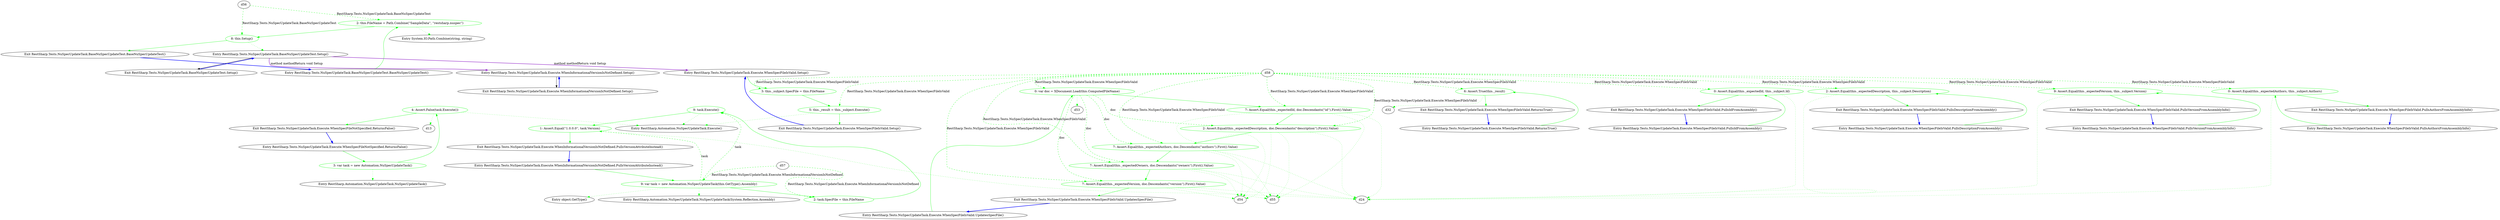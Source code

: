 digraph  {
d1 [cluster="RestSharp.Tests.NuSpecUpdateTask.BaseNuSpecUpdateTest.BaseNuSpecUpdateTest()", color=green, community=0, label="2: this.FileName = Path.Combine(''SampleData'', ''restsharp.nuspec'')", span="24-24"];
d4 [cluster="System.IO.Path.Combine(string, string)", label="Entry System.IO.Path.Combine(string, string)", span="0-0"];
d2 [cluster="RestSharp.Tests.NuSpecUpdateTask.BaseNuSpecUpdateTest.BaseNuSpecUpdateTest()", color=green, community=0, label="8: this.Setup()", span="25-25"];
d0 [cluster="RestSharp.Tests.NuSpecUpdateTask.BaseNuSpecUpdateTest.BaseNuSpecUpdateTest()", label="Entry RestSharp.Tests.NuSpecUpdateTask.BaseNuSpecUpdateTest.BaseNuSpecUpdateTest()", span="22-22"];
d3 [cluster="RestSharp.Tests.NuSpecUpdateTask.BaseNuSpecUpdateTest.BaseNuSpecUpdateTest()", label="Exit RestSharp.Tests.NuSpecUpdateTask.BaseNuSpecUpdateTest.BaseNuSpecUpdateTest()", span="22-22"];
d5 [cluster="RestSharp.Tests.NuSpecUpdateTask.BaseNuSpecUpdateTest.Setup()", label="Entry RestSharp.Tests.NuSpecUpdateTask.BaseNuSpecUpdateTest.Setup()", span="28-28"];
d8 [cluster="RestSharp.Tests.NuSpecUpdateTask.Execute.WhenSpecFileNotSpecified.ReturnsFalse()", color=green, community=0, label="3: var task = new Automation.NuSpecUpdateTask()", span="38-38"];
d9 [cluster="RestSharp.Tests.NuSpecUpdateTask.Execute.WhenSpecFileNotSpecified.ReturnsFalse()", color=green, community=0, label="4: Assert.False(task.Execute())", span="39-39"];
d11 [cluster="RestSharp.Automation.NuSpecUpdateTask.NuSpecUpdateTask()", label="Entry RestSharp.Automation.NuSpecUpdateTask.NuSpecUpdateTask()", span="24-24"];
d7 [cluster="RestSharp.Tests.NuSpecUpdateTask.Execute.WhenSpecFileNotSpecified.ReturnsFalse()", label="Entry RestSharp.Tests.NuSpecUpdateTask.Execute.WhenSpecFileNotSpecified.ReturnsFalse()", span="36-36"];
d10 [cluster="RestSharp.Tests.NuSpecUpdateTask.Execute.WhenSpecFileNotSpecified.ReturnsFalse()", label="Exit RestSharp.Tests.NuSpecUpdateTask.Execute.WhenSpecFileNotSpecified.ReturnsFalse()", span="36-36"];
d12 [cluster="RestSharp.Automation.NuSpecUpdateTask.Execute()", label="Entry RestSharp.Automation.NuSpecUpdateTask.Execute()", span="35-35"];
d17 [cluster="RestSharp.Tests.NuSpecUpdateTask.Execute.WhenInformationalVersionIsNotDefined.PullsVersionAttributeInstead()", color=green, community=0, label="9: var task = new Automation.NuSpecUpdateTask(this.GetType().Assembly)", span="50-50"];
d22 [cluster="RestSharp.Automation.NuSpecUpdateTask.NuSpecUpdateTask(System.Reflection.Assembly)", label="Entry RestSharp.Automation.NuSpecUpdateTask.NuSpecUpdateTask(System.Reflection.Assembly)", span="29-29"];
d18 [cluster="RestSharp.Tests.NuSpecUpdateTask.Execute.WhenInformationalVersionIsNotDefined.PullsVersionAttributeInstead()", color=green, community=0, label="2: task.SpecFile = this.FileName", span="51-51"];
d19 [cluster="RestSharp.Tests.NuSpecUpdateTask.Execute.WhenInformationalVersionIsNotDefined.PullsVersionAttributeInstead()", color=green, community=0, label="9: task.Execute()", span="52-52"];
d20 [cluster="RestSharp.Tests.NuSpecUpdateTask.Execute.WhenInformationalVersionIsNotDefined.PullsVersionAttributeInstead()", color=green, community=0, label="1: Assert.Equal(''1.0.0.0'', task.Version)", span="54-54"];
d23 [cluster="object.GetType()", label="Entry object.GetType()", span="0-0"];
d16 [cluster="RestSharp.Tests.NuSpecUpdateTask.Execute.WhenInformationalVersionIsNotDefined.PullsVersionAttributeInstead()", label="Entry RestSharp.Tests.NuSpecUpdateTask.Execute.WhenInformationalVersionIsNotDefined.PullsVersionAttributeInstead()", span="48-48"];
d21 [cluster="RestSharp.Tests.NuSpecUpdateTask.Execute.WhenInformationalVersionIsNotDefined.PullsVersionAttributeInstead()", label="Exit RestSharp.Tests.NuSpecUpdateTask.Execute.WhenInformationalVersionIsNotDefined.PullsVersionAttributeInstead()", span="48-48"];
d26 [cluster="RestSharp.Tests.NuSpecUpdateTask.Execute.WhenSpecFileIsValid.Setup()", color=green, community=0, label="3: this._subject.SpecFile = this.FileName", span="71-71"];
d27 [cluster="RestSharp.Tests.NuSpecUpdateTask.Execute.WhenSpecFileIsValid.Setup()", color=green, community=0, label="5: this._result = this._subject.Execute()", span="72-72"];
d25 [cluster="RestSharp.Tests.NuSpecUpdateTask.Execute.WhenSpecFileIsValid.Setup()", label="Entry RestSharp.Tests.NuSpecUpdateTask.Execute.WhenSpecFileIsValid.Setup()", span="69-69"];
d28 [cluster="RestSharp.Tests.NuSpecUpdateTask.Execute.WhenSpecFileIsValid.Setup()", label="Exit RestSharp.Tests.NuSpecUpdateTask.Execute.WhenSpecFileIsValid.Setup()", span="69-69"];
d30 [cluster="RestSharp.Tests.NuSpecUpdateTask.Execute.WhenSpecFileIsValid.ReturnsTrue()", color=green, community=0, label="6: Assert.True(this._result)", span="78-78"];
d31 [cluster="RestSharp.Tests.NuSpecUpdateTask.Execute.WhenSpecFileIsValid.ReturnsTrue()", label="Exit RestSharp.Tests.NuSpecUpdateTask.Execute.WhenSpecFileIsValid.ReturnsTrue()", span="76-76"];
d29 [cluster="RestSharp.Tests.NuSpecUpdateTask.Execute.WhenSpecFileIsValid.ReturnsTrue()", label="Entry RestSharp.Tests.NuSpecUpdateTask.Execute.WhenSpecFileIsValid.ReturnsTrue()", span="76-76"];
d34 [cluster="RestSharp.Tests.NuSpecUpdateTask.Execute.WhenSpecFileIsValid.PullsIdFromAssembly()", color=green, community=0, label="0: Assert.Equal(this._expectedId, this._subject.Id)", span="84-84"];
d35 [cluster="RestSharp.Tests.NuSpecUpdateTask.Execute.WhenSpecFileIsValid.PullsIdFromAssembly()", label="Exit RestSharp.Tests.NuSpecUpdateTask.Execute.WhenSpecFileIsValid.PullsIdFromAssembly()", span="82-82"];
d33 [cluster="RestSharp.Tests.NuSpecUpdateTask.Execute.WhenSpecFileIsValid.PullsIdFromAssembly()", label="Entry RestSharp.Tests.NuSpecUpdateTask.Execute.WhenSpecFileIsValid.PullsIdFromAssembly()", span="82-82"];
d37 [cluster="RestSharp.Tests.NuSpecUpdateTask.Execute.WhenSpecFileIsValid.PullsDescriptionFromAssembly()", color=green, community=0, label="2: Assert.Equal(this._expectedDescription, this._subject.Description)", span="90-90"];
d38 [cluster="RestSharp.Tests.NuSpecUpdateTask.Execute.WhenSpecFileIsValid.PullsDescriptionFromAssembly()", label="Exit RestSharp.Tests.NuSpecUpdateTask.Execute.WhenSpecFileIsValid.PullsDescriptionFromAssembly()", span="88-88"];
d36 [cluster="RestSharp.Tests.NuSpecUpdateTask.Execute.WhenSpecFileIsValid.PullsDescriptionFromAssembly()", label="Entry RestSharp.Tests.NuSpecUpdateTask.Execute.WhenSpecFileIsValid.PullsDescriptionFromAssembly()", span="88-88"];
d40 [cluster="RestSharp.Tests.NuSpecUpdateTask.Execute.WhenSpecFileIsValid.PullsVersionFromAssemblyInfo()", color=green, community=0, label="9: Assert.Equal(this._expectedVersion, this._subject.Version)", span="96-96"];
d41 [cluster="RestSharp.Tests.NuSpecUpdateTask.Execute.WhenSpecFileIsValid.PullsVersionFromAssemblyInfo()", label="Exit RestSharp.Tests.NuSpecUpdateTask.Execute.WhenSpecFileIsValid.PullsVersionFromAssemblyInfo()", span="94-94"];
d39 [cluster="RestSharp.Tests.NuSpecUpdateTask.Execute.WhenSpecFileIsValid.PullsVersionFromAssemblyInfo()", label="Entry RestSharp.Tests.NuSpecUpdateTask.Execute.WhenSpecFileIsValid.PullsVersionFromAssemblyInfo()", span="94-94"];
d43 [cluster="RestSharp.Tests.NuSpecUpdateTask.Execute.WhenSpecFileIsValid.PullsAuthorsFromAssemblyInfo()", color=green, community=0, label="0: Assert.Equal(this._expectedAuthors, this._subject.Authors)", span="102-102"];
d44 [cluster="RestSharp.Tests.NuSpecUpdateTask.Execute.WhenSpecFileIsValid.PullsAuthorsFromAssemblyInfo()", label="Exit RestSharp.Tests.NuSpecUpdateTask.Execute.WhenSpecFileIsValid.PullsAuthorsFromAssemblyInfo()", span="100-100"];
d42 [cluster="RestSharp.Tests.NuSpecUpdateTask.Execute.WhenSpecFileIsValid.PullsAuthorsFromAssemblyInfo()", label="Entry RestSharp.Tests.NuSpecUpdateTask.Execute.WhenSpecFileIsValid.PullsAuthorsFromAssemblyInfo()", span="100-100"];
d46 [cluster="RestSharp.Tests.NuSpecUpdateTask.Execute.WhenSpecFileIsValid.UpdatesSpecFile()", color=green, community=0, label="0: var doc = XDocument.Load(this.ComputedFileName)", span="108-108"];
d47 [cluster="RestSharp.Tests.NuSpecUpdateTask.Execute.WhenSpecFileIsValid.UpdatesSpecFile()", color=green, community=0, label="7: Assert.Equal(this._expectedId, doc.Descendants(''id'').First().Value)", span="109-109"];
d48 [cluster="RestSharp.Tests.NuSpecUpdateTask.Execute.WhenSpecFileIsValid.UpdatesSpecFile()", color=green, community=0, label="2: Assert.Equal(this._expectedDescription, doc.Descendants(''description'').First().Value)", span="110-110"];
d49 [cluster="RestSharp.Tests.NuSpecUpdateTask.Execute.WhenSpecFileIsValid.UpdatesSpecFile()", color=green, community=0, label="7: Assert.Equal(this._expectedAuthors, doc.Descendants(''authors'').First().Value)", span="111-111"];
d50 [cluster="RestSharp.Tests.NuSpecUpdateTask.Execute.WhenSpecFileIsValid.UpdatesSpecFile()", color=green, community=0, label="7: Assert.Equal(this._expectedOwners, doc.Descendants(''owners'').First().Value)", span="112-112"];
d51 [cluster="RestSharp.Tests.NuSpecUpdateTask.Execute.WhenSpecFileIsValid.UpdatesSpecFile()", color=green, community=0, label="7: Assert.Equal(this._expectedVersion, doc.Descendants(''version'').First().Value)", span="113-113"];
d45 [cluster="RestSharp.Tests.NuSpecUpdateTask.Execute.WhenSpecFileIsValid.UpdatesSpecFile()", label="Entry RestSharp.Tests.NuSpecUpdateTask.Execute.WhenSpecFileIsValid.UpdatesSpecFile()", span="106-106"];
d52 [cluster="RestSharp.Tests.NuSpecUpdateTask.Execute.WhenSpecFileIsValid.UpdatesSpecFile()", label="Exit RestSharp.Tests.NuSpecUpdateTask.Execute.WhenSpecFileIsValid.UpdatesSpecFile()", span="106-106"];
d6 [cluster="RestSharp.Tests.NuSpecUpdateTask.BaseNuSpecUpdateTest.Setup()", label="Exit RestSharp.Tests.NuSpecUpdateTask.BaseNuSpecUpdateTest.Setup()", span="28-28"];
d14 [cluster="RestSharp.Tests.NuSpecUpdateTask.Execute.WhenInformationalVersionIsNotDefined.Setup()", label="Entry RestSharp.Tests.NuSpecUpdateTask.Execute.WhenInformationalVersionIsNotDefined.Setup()", span="45-45"];
d15 [cluster="RestSharp.Tests.NuSpecUpdateTask.Execute.WhenInformationalVersionIsNotDefined.Setup()", label="Exit RestSharp.Tests.NuSpecUpdateTask.Execute.WhenInformationalVersionIsNotDefined.Setup()", span="45-45"];
d13;
d24;
d32;
d53;
d54;
d55;
d56;
d57;
d58;
d1 -> d4  [color=green, key=2, style=dotted];
d1 -> d2  [color=green, key=0, style=solid];
d2 -> d3  [color=green, key=0, style=solid];
d2 -> d5  [color=green, key=2, style=dotted];
d0 -> d1  [color=green, key=0, style=solid];
d3 -> d0  [color=blue, key=0, style=bold];
d5 -> d25  [color=darkorchid, key=3, label="method methodReturn void Setup", style=bold];
d5 -> d6  [key=0, style=solid];
d5 -> d14  [color=darkorchid, key=3, label="method methodReturn void Setup", style=bold];
d8 -> d9  [color=green, key=0, style=solid];
d8 -> d11  [color=green, key=2, style=dotted];
d9 -> d10  [color=green, key=0, style=solid];
d9 -> d12  [color=green, key=2, style=dotted];
d9 -> d13  [color=green, key=2, style=dotted];
d7 -> d8  [color=green, key=0, style=solid];
d10 -> d7  [color=blue, key=0, style=bold];
d17 -> d22  [color=green, key=2, style=dotted];
d17 -> d18  [color=green, key=0, style=solid];
d17 -> d19  [color=green, key=1, label=task, style=dashed];
d17 -> d20  [color=green, key=1, label=task, style=dashed];
d17 -> d23  [color=green, key=2, style=dotted];
d18 -> d19  [color=green, key=0, style=solid];
d19 -> d20  [color=green, key=0, style=solid];
d19 -> d12  [color=green, key=2, style=dotted];
d20 -> d21  [color=green, key=0, style=solid];
d20 -> d24  [color=green, key=2, style=dotted];
d16 -> d17  [color=green, key=0, style=solid];
d21 -> d16  [color=blue, key=0, style=bold];
d26 -> d27  [color=green, key=0, style=solid];
d27 -> d28  [color=green, key=0, style=solid];
d27 -> d12  [color=green, key=2, style=dotted];
d25 -> d26  [color=green, key=0, style=solid];
d28 -> d25  [color=blue, key=0, style=bold];
d30 -> d31  [color=green, key=0, style=solid];
d30 -> d32  [color=green, key=2, style=dotted];
d31 -> d29  [color=blue, key=0, style=bold];
d29 -> d30  [color=green, key=0, style=solid];
d34 -> d35  [color=green, key=0, style=solid];
d34 -> d24  [color=green, key=2, style=dotted];
d35 -> d33  [color=blue, key=0, style=bold];
d33 -> d34  [color=green, key=0, style=solid];
d37 -> d38  [color=green, key=0, style=solid];
d37 -> d24  [color=green, key=2, style=dotted];
d38 -> d36  [color=blue, key=0, style=bold];
d36 -> d37  [color=green, key=0, style=solid];
d40 -> d41  [color=green, key=0, style=solid];
d40 -> d24  [color=green, key=2, style=dotted];
d41 -> d39  [color=blue, key=0, style=bold];
d39 -> d40  [color=green, key=0, style=solid];
d43 -> d44  [color=green, key=0, style=solid];
d43 -> d24  [color=green, key=2, style=dotted];
d44 -> d42  [color=blue, key=0, style=bold];
d42 -> d43  [color=green, key=0, style=solid];
d46 -> d53  [color=green, key=2, style=dotted];
d46 -> d47  [color=green, key=0, style=solid];
d46 -> d48  [color=green, key=1, label=doc, style=dashed];
d46 -> d49  [color=green, key=1, label=doc, style=dashed];
d46 -> d50  [color=green, key=1, label=doc, style=dashed];
d46 -> d51  [color=green, key=1, label=doc, style=dashed];
d47 -> d48  [color=green, key=0, style=solid];
d47 -> d24  [color=green, key=2, style=dotted];
d47 -> d54  [color=green, key=2, style=dotted];
d47 -> d55  [color=green, key=2, style=dotted];
d48 -> d49  [color=green, key=0, style=solid];
d48 -> d24  [color=green, key=2, style=dotted];
d48 -> d54  [color=green, key=2, style=dotted];
d48 -> d55  [color=green, key=2, style=dotted];
d49 -> d50  [color=green, key=0, style=solid];
d49 -> d24  [color=green, key=2, style=dotted];
d49 -> d54  [color=green, key=2, style=dotted];
d49 -> d55  [color=green, key=2, style=dotted];
d50 -> d51  [color=green, key=0, style=solid];
d50 -> d24  [color=green, key=2, style=dotted];
d50 -> d54  [color=green, key=2, style=dotted];
d50 -> d55  [color=green, key=2, style=dotted];
d51 -> d52  [color=green, key=0, style=solid];
d51 -> d24  [color=green, key=2, style=dotted];
d51 -> d54  [color=green, key=2, style=dotted];
d51 -> d55  [color=green, key=2, style=dotted];
d45 -> d46  [color=green, key=0, style=solid];
d52 -> d45  [color=blue, key=0, style=bold];
d6 -> d5  [color=blue, key=0, style=bold];
d14 -> d15  [key=0, style=solid];
d15 -> d14  [color=blue, key=0, style=bold];
d56 -> d1  [color=green, key=1, label="RestSharp.Tests.NuSpecUpdateTask.BaseNuSpecUpdateTest", style=dashed];
d56 -> d2  [color=green, key=1, label="RestSharp.Tests.NuSpecUpdateTask.BaseNuSpecUpdateTest", style=dashed];
d57 -> d17  [color=green, key=1, label="RestSharp.Tests.NuSpecUpdateTask.Execute.WhenInformationalVersionIsNotDefined", style=dashed];
d57 -> d18  [color=green, key=1, label="RestSharp.Tests.NuSpecUpdateTask.Execute.WhenInformationalVersionIsNotDefined", style=dashed];
d58 -> d26  [color=green, key=1, label="RestSharp.Tests.NuSpecUpdateTask.Execute.WhenSpecFileIsValid", style=dashed];
d58 -> d27  [color=green, key=1, label="RestSharp.Tests.NuSpecUpdateTask.Execute.WhenSpecFileIsValid", style=dashed];
d58 -> d30  [color=green, key=1, label="RestSharp.Tests.NuSpecUpdateTask.Execute.WhenSpecFileIsValid", style=dashed];
d58 -> d34  [color=green, key=1, label="RestSharp.Tests.NuSpecUpdateTask.Execute.WhenSpecFileIsValid", style=dashed];
d58 -> d37  [color=green, key=1, label="RestSharp.Tests.NuSpecUpdateTask.Execute.WhenSpecFileIsValid", style=dashed];
d58 -> d40  [color=green, key=1, label="RestSharp.Tests.NuSpecUpdateTask.Execute.WhenSpecFileIsValid", style=dashed];
d58 -> d43  [color=green, key=1, label="RestSharp.Tests.NuSpecUpdateTask.Execute.WhenSpecFileIsValid", style=dashed];
d58 -> d46  [color=green, key=1, label="RestSharp.Tests.NuSpecUpdateTask.Execute.WhenSpecFileIsValid", style=dashed];
d58 -> d47  [color=green, key=1, label="RestSharp.Tests.NuSpecUpdateTask.Execute.WhenSpecFileIsValid", style=dashed];
d58 -> d48  [color=green, key=1, label="RestSharp.Tests.NuSpecUpdateTask.Execute.WhenSpecFileIsValid", style=dashed];
d58 -> d49  [color=green, key=1, label="RestSharp.Tests.NuSpecUpdateTask.Execute.WhenSpecFileIsValid", style=dashed];
d58 -> d50  [color=green, key=1, label="RestSharp.Tests.NuSpecUpdateTask.Execute.WhenSpecFileIsValid", style=dashed];
d58 -> d51  [color=green, key=1, label="RestSharp.Tests.NuSpecUpdateTask.Execute.WhenSpecFileIsValid", style=dashed];
}
